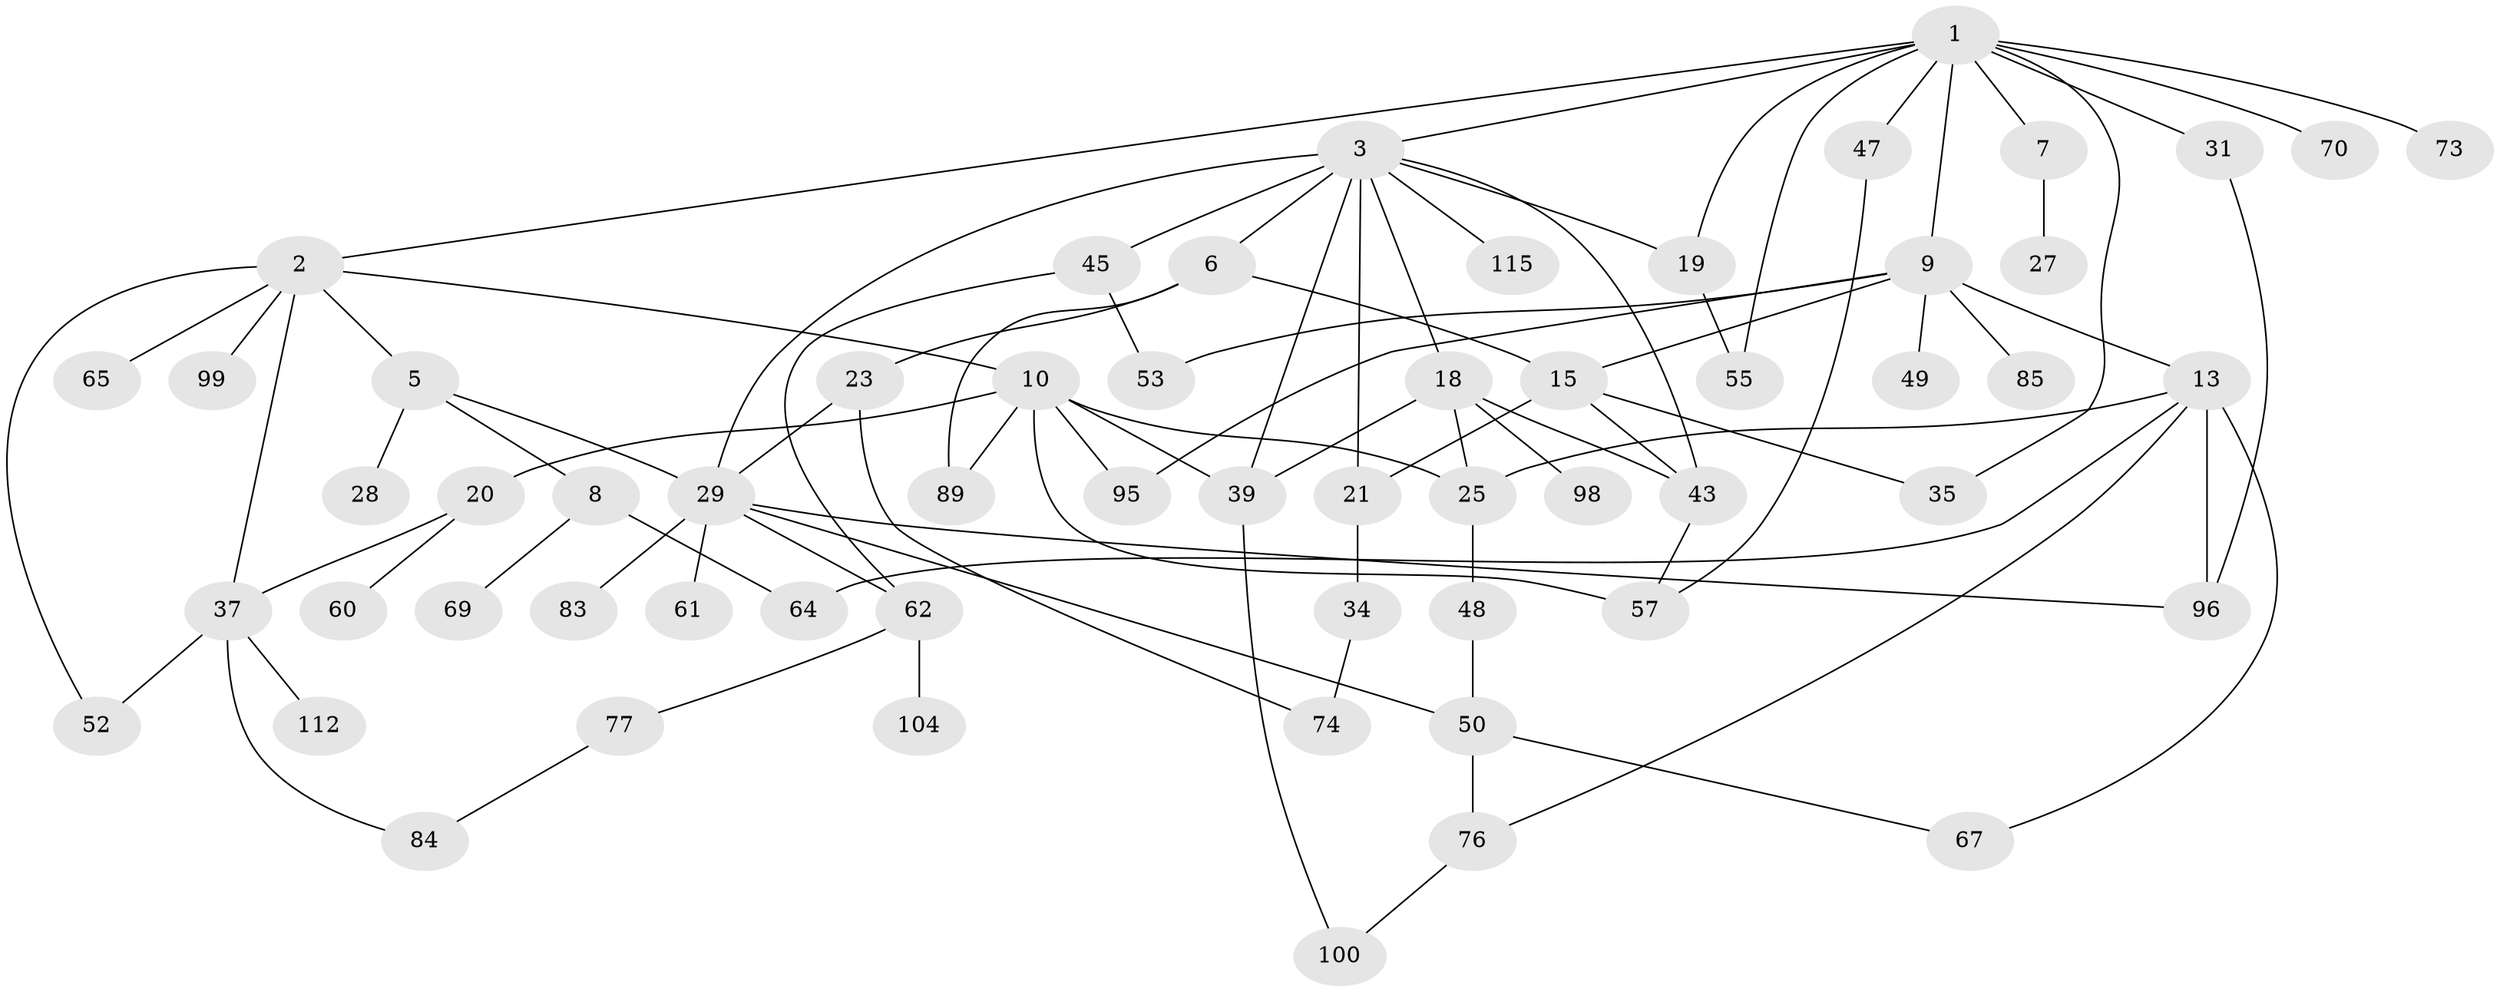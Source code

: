 // original degree distribution, {11: 0.00847457627118644, 7: 0.01694915254237288, 5: 0.0847457627118644, 4: 0.06779661016949153, 2: 0.3389830508474576, 3: 0.19491525423728814, 6: 0.01694915254237288, 1: 0.2711864406779661}
// Generated by graph-tools (version 1.1) at 2025/13/03/09/25 04:13:39]
// undirected, 59 vertices, 88 edges
graph export_dot {
graph [start="1"]
  node [color=gray90,style=filled];
  1;
  2;
  3 [super="+46+33+4+103"];
  5 [super="+42"];
  6 [super="+22"];
  7;
  8;
  9 [super="+16+14"];
  10 [super="+12+11"];
  13 [super="+56"];
  15;
  18 [super="+38+26"];
  19 [super="+92+111"];
  20 [super="+66"];
  21 [super="+41"];
  23 [super="+32"];
  25 [super="+118+109"];
  27;
  28;
  29 [super="+40+30"];
  31;
  34;
  35 [super="+90"];
  37 [super="+82+91"];
  39 [super="+97"];
  43 [super="+75"];
  45 [super="+78"];
  47 [super="+107"];
  48;
  49 [super="+81"];
  50 [super="+59"];
  52 [super="+86"];
  53 [super="+54"];
  55 [super="+93"];
  57 [super="+87+94"];
  60;
  61;
  62 [super="+102"];
  64 [super="+71"];
  65;
  67 [super="+80"];
  69;
  70;
  73;
  74;
  76;
  77;
  83 [super="+88"];
  84;
  85;
  89;
  95;
  96;
  98;
  99;
  100;
  104;
  112;
  115;
  1 -- 2;
  1 -- 3;
  1 -- 7;
  1 -- 9;
  1 -- 19;
  1 -- 31;
  1 -- 35;
  1 -- 47;
  1 -- 55;
  1 -- 70;
  1 -- 73;
  2 -- 5;
  2 -- 10;
  2 -- 37;
  2 -- 52;
  2 -- 65;
  2 -- 99;
  3 -- 19;
  3 -- 6 [weight=2];
  3 -- 39;
  3 -- 18;
  3 -- 115;
  3 -- 29;
  3 -- 45;
  3 -- 21;
  3 -- 43;
  5 -- 8;
  5 -- 28;
  5 -- 29;
  6 -- 15;
  6 -- 89;
  6 -- 23;
  7 -- 27;
  8 -- 69;
  8 -- 64;
  9 -- 13;
  9 -- 85;
  9 -- 95;
  9 -- 49;
  9 -- 15;
  9 -- 53;
  10 -- 89;
  10 -- 57 [weight=2];
  10 -- 20;
  10 -- 39;
  10 -- 25;
  10 -- 95;
  13 -- 25;
  13 -- 64;
  13 -- 67;
  13 -- 96;
  13 -- 76;
  15 -- 21;
  15 -- 43;
  15 -- 35;
  18 -- 98;
  18 -- 25;
  18 -- 39;
  18 -- 43;
  19 -- 55;
  20 -- 60;
  20 -- 37;
  21 -- 34;
  23 -- 29;
  23 -- 74;
  25 -- 48;
  29 -- 96;
  29 -- 83;
  29 -- 61;
  29 -- 62;
  29 -- 50;
  31 -- 96;
  34 -- 74;
  37 -- 112;
  37 -- 84;
  37 -- 52;
  39 -- 100;
  43 -- 57;
  45 -- 62;
  45 -- 53;
  47 -- 57;
  48 -- 50;
  50 -- 76;
  50 -- 67;
  62 -- 77;
  62 -- 104;
  76 -- 100;
  77 -- 84;
}
